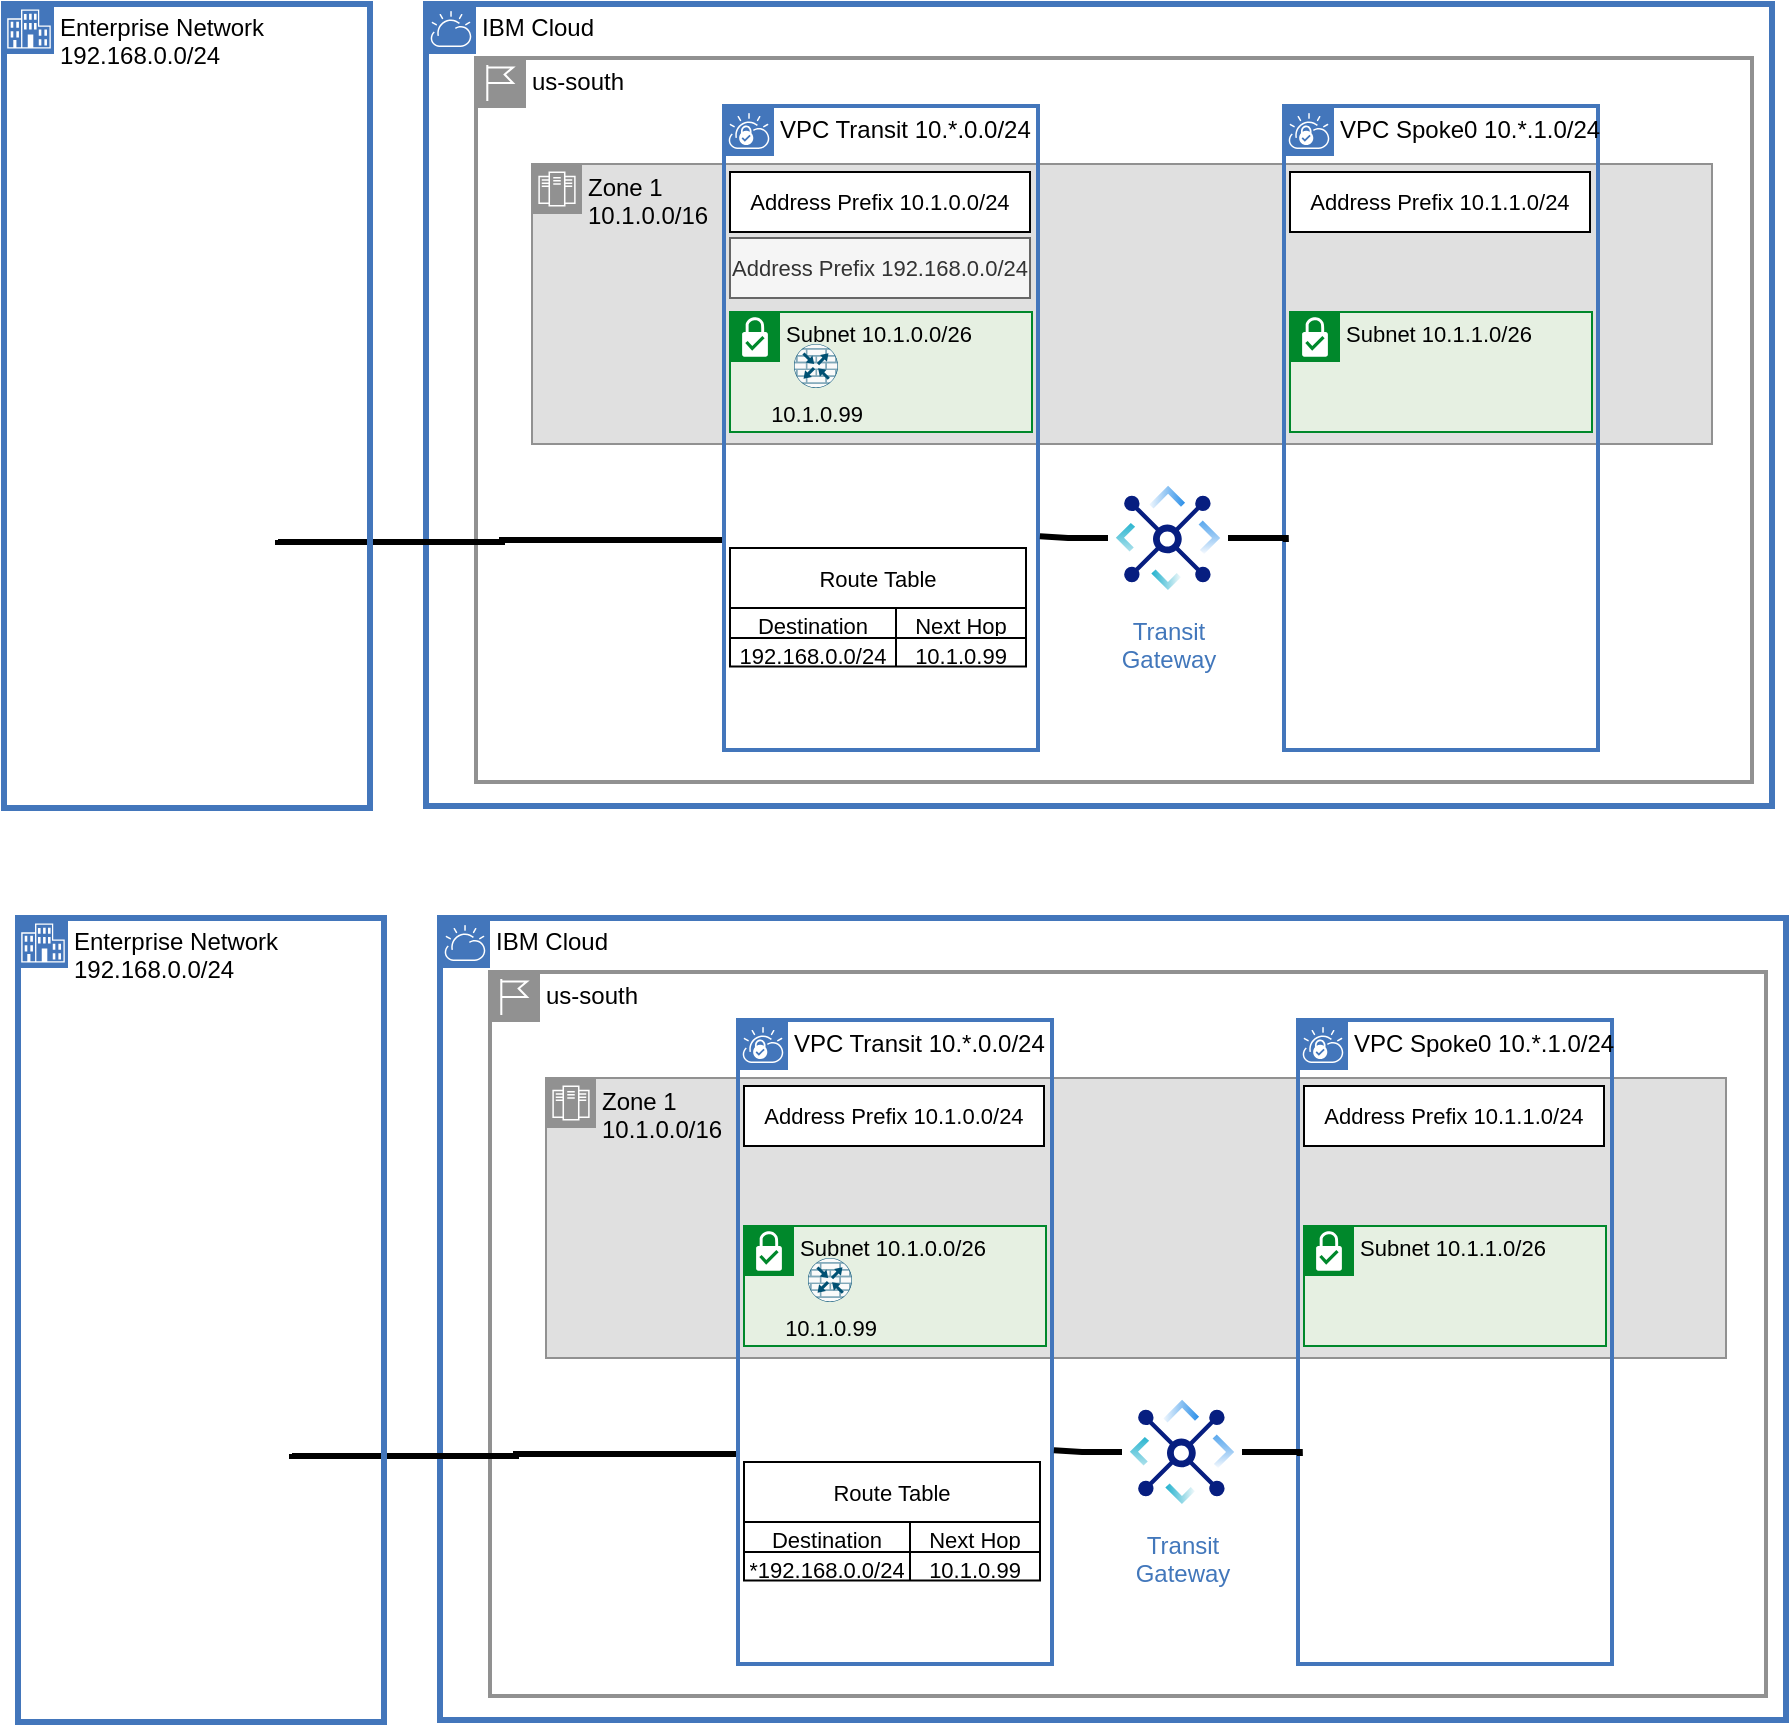 <mxfile version="22.0.3" type="device">
  <diagram name="prefix" id="EmuzOqOKzKg8VVE7iMxm">
    <mxGraphModel dx="1826" dy="1543" grid="0" gridSize="10" guides="1" tooltips="1" connect="1" arrows="1" fold="1" page="0" pageScale="1" pageWidth="850" pageHeight="1100" math="0" shadow="0">
      <root>
        <mxCell id="0" />
        <mxCell id="1" parent="0" />
        <mxCell id="P-gIjzjn9witAUiRyIdq-1" value="IBM Cloud" style="shape=mxgraph.ibm.box;prType=cloud;fontStyle=0;verticalAlign=top;align=left;spacingLeft=32;spacingTop=4;fillColor=none;rounded=0;whiteSpace=wrap;html=1;strokeColor=#4376BB;strokeWidth=3;dashed=0;container=0;spacing=-4;collapsible=0;expand=0;recursiveResize=0;" vertex="1" parent="1">
          <mxGeometry x="-343" y="-430" width="673" height="401" as="geometry" />
        </mxCell>
        <mxCell id="P-gIjzjn9witAUiRyIdq-2" value="&lt;span style=&quot;font-weight: normal;&quot;&gt;us-south&lt;/span&gt;" style="shape=mxgraph.ibm.box;prType=region;fontStyle=1;verticalAlign=top;align=left;spacingLeft=32;spacingTop=4;fillColor=none;rounded=0;whiteSpace=wrap;html=1;strokeColor=#919191;strokeWidth=2;container=0;spacing=-4;collapsible=0;expand=0;recursiveResize=0;" vertex="1" parent="1">
          <mxGeometry x="-318" y="-403" width="638" height="362" as="geometry" />
        </mxCell>
        <mxCell id="P-gIjzjn9witAUiRyIdq-3" value="Zone 1&lt;br&gt;10.1.0.0/16" style="shape=mxgraph.ibm.box;prType=zone;fontStyle=0;verticalAlign=top;align=left;spacingLeft=32;spacingTop=4;fillColor=#E0E0E0;rounded=0;whiteSpace=wrap;html=1;strokeColor=#919191;strokeWidth=1;dashed=0;container=0;spacing=-4;collapsible=0;expand=0;recursiveResize=0;flipV=0;" vertex="1" parent="1">
          <mxGeometry x="-290" y="-350" width="590" height="140" as="geometry" />
        </mxCell>
        <mxCell id="P-gIjzjn9witAUiRyIdq-21" value="Transit&lt;br&gt;Gateway" style="aspect=fixed;perimeter=ellipsePerimeter;html=1;align=center;shadow=0;dashed=0;fontColor=#4277BB;labelBackgroundColor=#ffffff;fontSize=12;spacingTop=3;image;image=img/lib/ibm/vpc/TransitGateway.svg;labelPadding=0;backgroundOutline=0;" vertex="1" parent="1">
          <mxGeometry x="-2" y="-193" width="60" height="60" as="geometry" />
        </mxCell>
        <mxCell id="P-gIjzjn9witAUiRyIdq-31" style="edgeStyle=orthogonalEdgeStyle;shape=connector;rounded=0;orthogonalLoop=1;jettySize=auto;html=1;labelBackgroundColor=default;strokeColor=default;strokeWidth=3;align=center;verticalAlign=middle;fontFamily=Helvetica;fontSize=11;fontColor=default;endArrow=none;endFill=0;" edge="1" parent="1" source="P-gIjzjn9witAUiRyIdq-7">
          <mxGeometry relative="1" as="geometry">
            <mxPoint x="-417" y="-162" as="targetPoint" />
            <Array as="points">
              <mxPoint x="-305" y="-162" />
              <mxPoint x="-305" y="-161" />
            </Array>
          </mxGeometry>
        </mxCell>
        <mxCell id="P-gIjzjn9witAUiRyIdq-7" value="VPC Transit 10.*.0.0/24" style="shape=mxgraph.ibm.box;prType=vpc;fontStyle=0;verticalAlign=top;align=left;spacingLeft=32;spacingTop=4;fillColor=none;rounded=0;whiteSpace=wrap;html=1;strokeColor=#4376BB;strokeWidth=2;dashed=0;container=0;spacing=-4;collapsible=0;expand=0;recursiveResize=0;" vertex="1" parent="1">
          <mxGeometry x="-194" y="-379" width="157" height="322" as="geometry" />
        </mxCell>
        <mxCell id="P-gIjzjn9witAUiRyIdq-12" value="VPC Spoke0 10.*.1.0/24" style="shape=mxgraph.ibm.box;prType=vpc;fontStyle=0;verticalAlign=top;align=left;spacingLeft=32;spacingTop=4;fillColor=none;rounded=0;whiteSpace=wrap;html=1;strokeColor=#4376BB;strokeWidth=2;dashed=0;container=0;spacing=-4;collapsible=0;expand=0;recursiveResize=0;" vertex="1" parent="1">
          <mxGeometry x="86" y="-379" width="157" height="322" as="geometry" />
        </mxCell>
        <mxCell id="P-gIjzjn9witAUiRyIdq-22" style="edgeStyle=orthogonalEdgeStyle;rounded=0;orthogonalLoop=1;jettySize=auto;html=1;entryX=0.006;entryY=0.559;entryDx=0;entryDy=0;entryPerimeter=0;strokeWidth=3;endArrow=none;endFill=0;exitX=1;exitY=0.5;exitDx=0;exitDy=0;" edge="1" parent="1" source="P-gIjzjn9witAUiRyIdq-21">
          <mxGeometry relative="1" as="geometry">
            <mxPoint x="73" y="-162" as="sourcePoint" />
            <mxPoint x="86.942" y="-161.002" as="targetPoint" />
          </mxGeometry>
        </mxCell>
        <mxCell id="P-gIjzjn9witAUiRyIdq-25" style="edgeStyle=orthogonalEdgeStyle;shape=connector;rounded=0;orthogonalLoop=1;jettySize=auto;html=1;entryX=1.006;entryY=0.55;entryDx=0;entryDy=0;entryPerimeter=0;labelBackgroundColor=default;strokeColor=default;strokeWidth=3;align=center;verticalAlign=middle;fontFamily=Helvetica;fontSize=11;fontColor=default;endArrow=none;endFill=0;" edge="1" parent="1" source="P-gIjzjn9witAUiRyIdq-21">
          <mxGeometry relative="1" as="geometry">
            <mxPoint x="-36.058" y="-163.9" as="targetPoint" />
          </mxGeometry>
        </mxCell>
        <mxCell id="P-gIjzjn9witAUiRyIdq-26" value="Address Prefix 10.1.0.0/24" style="whiteSpace=wrap;html=1;fontFamily=Helvetica;fontSize=11;fontColor=default;" vertex="1" parent="1">
          <mxGeometry x="-191" y="-346" width="150" height="30" as="geometry" />
        </mxCell>
        <mxCell id="P-gIjzjn9witAUiRyIdq-27" value="Address Prefix 10.1.1.0/24" style="whiteSpace=wrap;html=1;fontFamily=Helvetica;fontSize=11;fontColor=default;" vertex="1" parent="1">
          <mxGeometry x="89" y="-346" width="150" height="30" as="geometry" />
        </mxCell>
        <mxCell id="P-gIjzjn9witAUiRyIdq-28" value="Subnet 10.1.0.0/26" style="shape=mxgraph.ibm.box;prType=subnet;fontStyle=0;verticalAlign=top;align=left;spacingLeft=32;spacingTop=4;fillColor=#E6F0E2;rounded=0;whiteSpace=wrap;html=1;strokeColor=#00882B;strokeWidth=1;dashed=0;container=1;spacing=-4;collapsible=0;expand=0;recursiveResize=0;fontFamily=Helvetica;fontSize=11;fontColor=default;" vertex="1" parent="1">
          <mxGeometry x="-191" y="-276" width="151" height="60" as="geometry" />
        </mxCell>
        <mxCell id="P-gIjzjn9witAUiRyIdq-33" value="10.1.0.99" style="sketch=0;points=[[0.5,0,0],[1,0.5,0],[0.5,1,0],[0,0.5,0],[0.145,0.145,0],[0.856,0.145,0],[0.855,0.856,0],[0.145,0.855,0]];verticalLabelPosition=bottom;html=1;verticalAlign=top;aspect=fixed;align=center;pointerEvents=1;shape=mxgraph.cisco19.rect;prIcon=router_with_firewall;fillColor=#FAFAFA;strokeColor=#005073;fontFamily=Helvetica;fontSize=11;fontColor=default;" vertex="1" parent="P-gIjzjn9witAUiRyIdq-28">
          <mxGeometry x="32" y="16" width="22" height="22" as="geometry" />
        </mxCell>
        <mxCell id="P-gIjzjn9witAUiRyIdq-29" value="Subnet 10.1.1.0/26" style="shape=mxgraph.ibm.box;prType=subnet;fontStyle=0;verticalAlign=top;align=left;spacingLeft=32;spacingTop=4;fillColor=#E6F0E2;rounded=0;whiteSpace=wrap;html=1;strokeColor=#00882B;strokeWidth=1;dashed=0;container=1;spacing=-4;collapsible=0;expand=0;recursiveResize=0;fontFamily=Helvetica;fontSize=11;fontColor=default;" vertex="1" parent="1">
          <mxGeometry x="89" y="-276" width="151" height="60" as="geometry" />
        </mxCell>
        <mxCell id="P-gIjzjn9witAUiRyIdq-30" value="Address Prefix 192.168.0.0/24" style="whiteSpace=wrap;html=1;fontFamily=Helvetica;fontSize=11;fontColor=#333333;fillColor=#f5f5f5;strokeColor=#666666;" vertex="1" parent="1">
          <mxGeometry x="-191" y="-313" width="150" height="30" as="geometry" />
        </mxCell>
        <mxCell id="P-gIjzjn9witAUiRyIdq-32" value="Enterprise Network 192.168.0.0/24" style="shape=mxgraph.ibm.box;prType=enterprise;fontStyle=0;verticalAlign=top;align=left;spacingLeft=32;spacingTop=4;fillColor=none;rounded=0;whiteSpace=wrap;html=1;strokeColor=#4376BB;strokeWidth=3;dashed=0;container=0;spacing=-4;collapsible=0;expand=0;recursiveResize=0;" vertex="1" parent="1">
          <mxGeometry x="-554" y="-430" width="183" height="402" as="geometry" />
        </mxCell>
        <mxCell id="P-gIjzjn9witAUiRyIdq-37" value="Route Table" style="shape=table;startSize=30;container=1;collapsible=0;childLayout=tableLayout;fontFamily=Helvetica;fontSize=11;fontColor=default;" vertex="1" parent="1">
          <mxGeometry x="-191" y="-158" width="148" height="59.25" as="geometry" />
        </mxCell>
        <mxCell id="P-gIjzjn9witAUiRyIdq-38" value="" style="shape=tableRow;horizontal=0;startSize=0;swimlaneHead=0;swimlaneBody=0;strokeColor=inherit;top=0;left=0;bottom=0;right=0;collapsible=0;dropTarget=0;fillColor=none;points=[[0,0.5],[1,0.5]];portConstraint=eastwest;fontFamily=Helvetica;fontSize=11;fontColor=default;" vertex="1" parent="P-gIjzjn9witAUiRyIdq-37">
          <mxGeometry y="30" width="148" height="15" as="geometry" />
        </mxCell>
        <mxCell id="P-gIjzjn9witAUiRyIdq-39" value="Destination" style="shape=partialRectangle;html=1;whiteSpace=wrap;connectable=0;strokeColor=inherit;overflow=hidden;fillColor=none;top=0;left=0;bottom=0;right=0;pointerEvents=1;fontFamily=Helvetica;fontSize=11;fontColor=default;" vertex="1" parent="P-gIjzjn9witAUiRyIdq-38">
          <mxGeometry width="83" height="15" as="geometry">
            <mxRectangle width="83" height="15" as="alternateBounds" />
          </mxGeometry>
        </mxCell>
        <mxCell id="P-gIjzjn9witAUiRyIdq-40" value="Next Hop" style="shape=partialRectangle;html=1;whiteSpace=wrap;connectable=0;strokeColor=inherit;overflow=hidden;fillColor=none;top=0;left=0;bottom=0;right=0;pointerEvents=1;fontFamily=Helvetica;fontSize=11;fontColor=default;" vertex="1" parent="P-gIjzjn9witAUiRyIdq-38">
          <mxGeometry x="83" width="65" height="15" as="geometry">
            <mxRectangle width="65" height="15" as="alternateBounds" />
          </mxGeometry>
        </mxCell>
        <mxCell id="P-gIjzjn9witAUiRyIdq-42" value="" style="shape=tableRow;horizontal=0;startSize=0;swimlaneHead=0;swimlaneBody=0;strokeColor=inherit;top=0;left=0;bottom=0;right=0;collapsible=0;dropTarget=0;fillColor=none;points=[[0,0.5],[1,0.5]];portConstraint=eastwest;fontFamily=Helvetica;fontSize=11;fontColor=default;" vertex="1" parent="P-gIjzjn9witAUiRyIdq-37">
          <mxGeometry y="45" width="148" height="14" as="geometry" />
        </mxCell>
        <mxCell id="P-gIjzjn9witAUiRyIdq-43" value="192.168.0.0/24" style="shape=partialRectangle;html=1;whiteSpace=wrap;connectable=0;strokeColor=inherit;overflow=hidden;fillColor=none;top=0;left=0;bottom=0;right=0;pointerEvents=1;fontFamily=Helvetica;fontSize=11;fontColor=default;" vertex="1" parent="P-gIjzjn9witAUiRyIdq-42">
          <mxGeometry width="83" height="14" as="geometry">
            <mxRectangle width="83" height="14" as="alternateBounds" />
          </mxGeometry>
        </mxCell>
        <mxCell id="P-gIjzjn9witAUiRyIdq-44" value="10.1.0.99&lt;br&gt;" style="shape=partialRectangle;html=1;whiteSpace=wrap;connectable=0;strokeColor=inherit;overflow=hidden;fillColor=none;top=0;left=0;bottom=0;right=0;pointerEvents=1;fontFamily=Helvetica;fontSize=11;fontColor=default;" vertex="1" parent="P-gIjzjn9witAUiRyIdq-42">
          <mxGeometry x="83" width="65" height="14" as="geometry">
            <mxRectangle width="65" height="14" as="alternateBounds" />
          </mxGeometry>
        </mxCell>
        <mxCell id="P-gIjzjn9witAUiRyIdq-55" value="IBM Cloud" style="shape=mxgraph.ibm.box;prType=cloud;fontStyle=0;verticalAlign=top;align=left;spacingLeft=32;spacingTop=4;fillColor=none;rounded=0;whiteSpace=wrap;html=1;strokeColor=#4376BB;strokeWidth=3;dashed=0;container=0;spacing=-4;collapsible=0;expand=0;recursiveResize=0;" vertex="1" parent="1">
          <mxGeometry x="-336" y="27" width="673" height="401" as="geometry" />
        </mxCell>
        <mxCell id="P-gIjzjn9witAUiRyIdq-56" value="&lt;span style=&quot;font-weight: normal;&quot;&gt;us-south&lt;/span&gt;" style="shape=mxgraph.ibm.box;prType=region;fontStyle=1;verticalAlign=top;align=left;spacingLeft=32;spacingTop=4;fillColor=none;rounded=0;whiteSpace=wrap;html=1;strokeColor=#919191;strokeWidth=2;container=0;spacing=-4;collapsible=0;expand=0;recursiveResize=0;" vertex="1" parent="1">
          <mxGeometry x="-311" y="54" width="638" height="362" as="geometry" />
        </mxCell>
        <mxCell id="P-gIjzjn9witAUiRyIdq-57" value="Zone 1&lt;br&gt;10.1.0.0/16" style="shape=mxgraph.ibm.box;prType=zone;fontStyle=0;verticalAlign=top;align=left;spacingLeft=32;spacingTop=4;fillColor=#E0E0E0;rounded=0;whiteSpace=wrap;html=1;strokeColor=#919191;strokeWidth=1;dashed=0;container=0;spacing=-4;collapsible=0;expand=0;recursiveResize=0;flipV=0;" vertex="1" parent="1">
          <mxGeometry x="-283" y="107" width="590" height="140" as="geometry" />
        </mxCell>
        <mxCell id="P-gIjzjn9witAUiRyIdq-58" value="Transit&lt;br&gt;Gateway" style="aspect=fixed;perimeter=ellipsePerimeter;html=1;align=center;shadow=0;dashed=0;fontColor=#4277BB;labelBackgroundColor=#ffffff;fontSize=12;spacingTop=3;image;image=img/lib/ibm/vpc/TransitGateway.svg;labelPadding=0;backgroundOutline=0;" vertex="1" parent="1">
          <mxGeometry x="5" y="264" width="60" height="60" as="geometry" />
        </mxCell>
        <mxCell id="P-gIjzjn9witAUiRyIdq-59" style="edgeStyle=orthogonalEdgeStyle;shape=connector;rounded=0;orthogonalLoop=1;jettySize=auto;html=1;labelBackgroundColor=default;strokeColor=default;strokeWidth=3;align=center;verticalAlign=middle;fontFamily=Helvetica;fontSize=11;fontColor=default;endArrow=none;endFill=0;" edge="1" parent="1" source="P-gIjzjn9witAUiRyIdq-60">
          <mxGeometry relative="1" as="geometry">
            <mxPoint x="-410" y="295" as="targetPoint" />
            <Array as="points">
              <mxPoint x="-298" y="295" />
              <mxPoint x="-298" y="296" />
            </Array>
          </mxGeometry>
        </mxCell>
        <mxCell id="P-gIjzjn9witAUiRyIdq-60" value="VPC Transit 10.*.0.0/24" style="shape=mxgraph.ibm.box;prType=vpc;fontStyle=0;verticalAlign=top;align=left;spacingLeft=32;spacingTop=4;fillColor=none;rounded=0;whiteSpace=wrap;html=1;strokeColor=#4376BB;strokeWidth=2;dashed=0;container=0;spacing=-4;collapsible=0;expand=0;recursiveResize=0;" vertex="1" parent="1">
          <mxGeometry x="-187" y="78" width="157" height="322" as="geometry" />
        </mxCell>
        <mxCell id="P-gIjzjn9witAUiRyIdq-61" value="VPC Spoke0 10.*.1.0/24" style="shape=mxgraph.ibm.box;prType=vpc;fontStyle=0;verticalAlign=top;align=left;spacingLeft=32;spacingTop=4;fillColor=none;rounded=0;whiteSpace=wrap;html=1;strokeColor=#4376BB;strokeWidth=2;dashed=0;container=0;spacing=-4;collapsible=0;expand=0;recursiveResize=0;" vertex="1" parent="1">
          <mxGeometry x="93" y="78" width="157" height="322" as="geometry" />
        </mxCell>
        <mxCell id="P-gIjzjn9witAUiRyIdq-62" style="edgeStyle=orthogonalEdgeStyle;rounded=0;orthogonalLoop=1;jettySize=auto;html=1;entryX=0.006;entryY=0.559;entryDx=0;entryDy=0;entryPerimeter=0;strokeWidth=3;endArrow=none;endFill=0;exitX=1;exitY=0.5;exitDx=0;exitDy=0;" edge="1" parent="1" source="P-gIjzjn9witAUiRyIdq-58">
          <mxGeometry relative="1" as="geometry">
            <mxPoint x="80" y="295" as="sourcePoint" />
            <mxPoint x="93.942" y="295.998" as="targetPoint" />
          </mxGeometry>
        </mxCell>
        <mxCell id="P-gIjzjn9witAUiRyIdq-63" style="edgeStyle=orthogonalEdgeStyle;shape=connector;rounded=0;orthogonalLoop=1;jettySize=auto;html=1;entryX=1.006;entryY=0.55;entryDx=0;entryDy=0;entryPerimeter=0;labelBackgroundColor=default;strokeColor=default;strokeWidth=3;align=center;verticalAlign=middle;fontFamily=Helvetica;fontSize=11;fontColor=default;endArrow=none;endFill=0;" edge="1" parent="1" source="P-gIjzjn9witAUiRyIdq-58">
          <mxGeometry relative="1" as="geometry">
            <mxPoint x="-29.058" y="293.1" as="targetPoint" />
          </mxGeometry>
        </mxCell>
        <mxCell id="P-gIjzjn9witAUiRyIdq-64" value="Address Prefix 10.1.0.0/24" style="whiteSpace=wrap;html=1;fontFamily=Helvetica;fontSize=11;fontColor=default;" vertex="1" parent="1">
          <mxGeometry x="-184" y="111" width="150" height="30" as="geometry" />
        </mxCell>
        <mxCell id="P-gIjzjn9witAUiRyIdq-65" value="Address Prefix 10.1.1.0/24" style="whiteSpace=wrap;html=1;fontFamily=Helvetica;fontSize=11;fontColor=default;" vertex="1" parent="1">
          <mxGeometry x="96" y="111" width="150" height="30" as="geometry" />
        </mxCell>
        <mxCell id="P-gIjzjn9witAUiRyIdq-66" value="Subnet 10.1.0.0/26" style="shape=mxgraph.ibm.box;prType=subnet;fontStyle=0;verticalAlign=top;align=left;spacingLeft=32;spacingTop=4;fillColor=#E6F0E2;rounded=0;whiteSpace=wrap;html=1;strokeColor=#00882B;strokeWidth=1;dashed=0;container=1;spacing=-4;collapsible=0;expand=0;recursiveResize=0;fontFamily=Helvetica;fontSize=11;fontColor=default;" vertex="1" parent="1">
          <mxGeometry x="-184" y="181" width="151" height="60" as="geometry" />
        </mxCell>
        <mxCell id="P-gIjzjn9witAUiRyIdq-67" value="10.1.0.99" style="sketch=0;points=[[0.5,0,0],[1,0.5,0],[0.5,1,0],[0,0.5,0],[0.145,0.145,0],[0.856,0.145,0],[0.855,0.856,0],[0.145,0.855,0]];verticalLabelPosition=bottom;html=1;verticalAlign=top;aspect=fixed;align=center;pointerEvents=1;shape=mxgraph.cisco19.rect;prIcon=router_with_firewall;fillColor=#FAFAFA;strokeColor=#005073;fontFamily=Helvetica;fontSize=11;fontColor=default;" vertex="1" parent="P-gIjzjn9witAUiRyIdq-66">
          <mxGeometry x="32" y="16" width="22" height="22" as="geometry" />
        </mxCell>
        <mxCell id="P-gIjzjn9witAUiRyIdq-68" value="Subnet 10.1.1.0/26" style="shape=mxgraph.ibm.box;prType=subnet;fontStyle=0;verticalAlign=top;align=left;spacingLeft=32;spacingTop=4;fillColor=#E6F0E2;rounded=0;whiteSpace=wrap;html=1;strokeColor=#00882B;strokeWidth=1;dashed=0;container=1;spacing=-4;collapsible=0;expand=0;recursiveResize=0;fontFamily=Helvetica;fontSize=11;fontColor=default;" vertex="1" parent="1">
          <mxGeometry x="96" y="181" width="151" height="60" as="geometry" />
        </mxCell>
        <mxCell id="P-gIjzjn9witAUiRyIdq-70" value="Enterprise Network 192.168.0.0/24" style="shape=mxgraph.ibm.box;prType=enterprise;fontStyle=0;verticalAlign=top;align=left;spacingLeft=32;spacingTop=4;fillColor=none;rounded=0;whiteSpace=wrap;html=1;strokeColor=#4376BB;strokeWidth=3;dashed=0;container=0;spacing=-4;collapsible=0;expand=0;recursiveResize=0;" vertex="1" parent="1">
          <mxGeometry x="-547" y="27" width="183" height="402" as="geometry" />
        </mxCell>
        <mxCell id="P-gIjzjn9witAUiRyIdq-71" value="Route Table" style="shape=table;startSize=30;container=1;collapsible=0;childLayout=tableLayout;fontFamily=Helvetica;fontSize=11;fontColor=default;" vertex="1" parent="1">
          <mxGeometry x="-184" y="299" width="148" height="59.25" as="geometry" />
        </mxCell>
        <mxCell id="P-gIjzjn9witAUiRyIdq-72" value="" style="shape=tableRow;horizontal=0;startSize=0;swimlaneHead=0;swimlaneBody=0;strokeColor=inherit;top=0;left=0;bottom=0;right=0;collapsible=0;dropTarget=0;fillColor=none;points=[[0,0.5],[1,0.5]];portConstraint=eastwest;fontFamily=Helvetica;fontSize=11;fontColor=default;" vertex="1" parent="P-gIjzjn9witAUiRyIdq-71">
          <mxGeometry y="30" width="148" height="15" as="geometry" />
        </mxCell>
        <mxCell id="P-gIjzjn9witAUiRyIdq-73" value="Destination" style="shape=partialRectangle;html=1;whiteSpace=wrap;connectable=0;strokeColor=inherit;overflow=hidden;fillColor=none;top=0;left=0;bottom=0;right=0;pointerEvents=1;fontFamily=Helvetica;fontSize=11;fontColor=default;" vertex="1" parent="P-gIjzjn9witAUiRyIdq-72">
          <mxGeometry width="83" height="15" as="geometry">
            <mxRectangle width="83" height="15" as="alternateBounds" />
          </mxGeometry>
        </mxCell>
        <mxCell id="P-gIjzjn9witAUiRyIdq-74" value="Next Hop" style="shape=partialRectangle;html=1;whiteSpace=wrap;connectable=0;strokeColor=inherit;overflow=hidden;fillColor=none;top=0;left=0;bottom=0;right=0;pointerEvents=1;fontFamily=Helvetica;fontSize=11;fontColor=default;" vertex="1" parent="P-gIjzjn9witAUiRyIdq-72">
          <mxGeometry x="83" width="65" height="15" as="geometry">
            <mxRectangle width="65" height="15" as="alternateBounds" />
          </mxGeometry>
        </mxCell>
        <mxCell id="P-gIjzjn9witAUiRyIdq-75" value="" style="shape=tableRow;horizontal=0;startSize=0;swimlaneHead=0;swimlaneBody=0;strokeColor=inherit;top=0;left=0;bottom=0;right=0;collapsible=0;dropTarget=0;fillColor=none;points=[[0,0.5],[1,0.5]];portConstraint=eastwest;fontFamily=Helvetica;fontSize=11;fontColor=default;" vertex="1" parent="P-gIjzjn9witAUiRyIdq-71">
          <mxGeometry y="45" width="148" height="14" as="geometry" />
        </mxCell>
        <mxCell id="P-gIjzjn9witAUiRyIdq-76" value="*192.168.0.0/24" style="shape=partialRectangle;html=1;whiteSpace=wrap;connectable=0;strokeColor=inherit;overflow=hidden;fillColor=none;top=0;left=0;bottom=0;right=0;pointerEvents=1;fontFamily=Helvetica;fontSize=11;fontColor=default;" vertex="1" parent="P-gIjzjn9witAUiRyIdq-75">
          <mxGeometry width="83" height="14" as="geometry">
            <mxRectangle width="83" height="14" as="alternateBounds" />
          </mxGeometry>
        </mxCell>
        <mxCell id="P-gIjzjn9witAUiRyIdq-77" value="10.1.0.99&lt;br&gt;" style="shape=partialRectangle;html=1;whiteSpace=wrap;connectable=0;strokeColor=inherit;overflow=hidden;fillColor=none;top=0;left=0;bottom=0;right=0;pointerEvents=1;fontFamily=Helvetica;fontSize=11;fontColor=default;" vertex="1" parent="P-gIjzjn9witAUiRyIdq-75">
          <mxGeometry x="83" width="65" height="14" as="geometry">
            <mxRectangle width="65" height="14" as="alternateBounds" />
          </mxGeometry>
        </mxCell>
      </root>
    </mxGraphModel>
  </diagram>
</mxfile>
